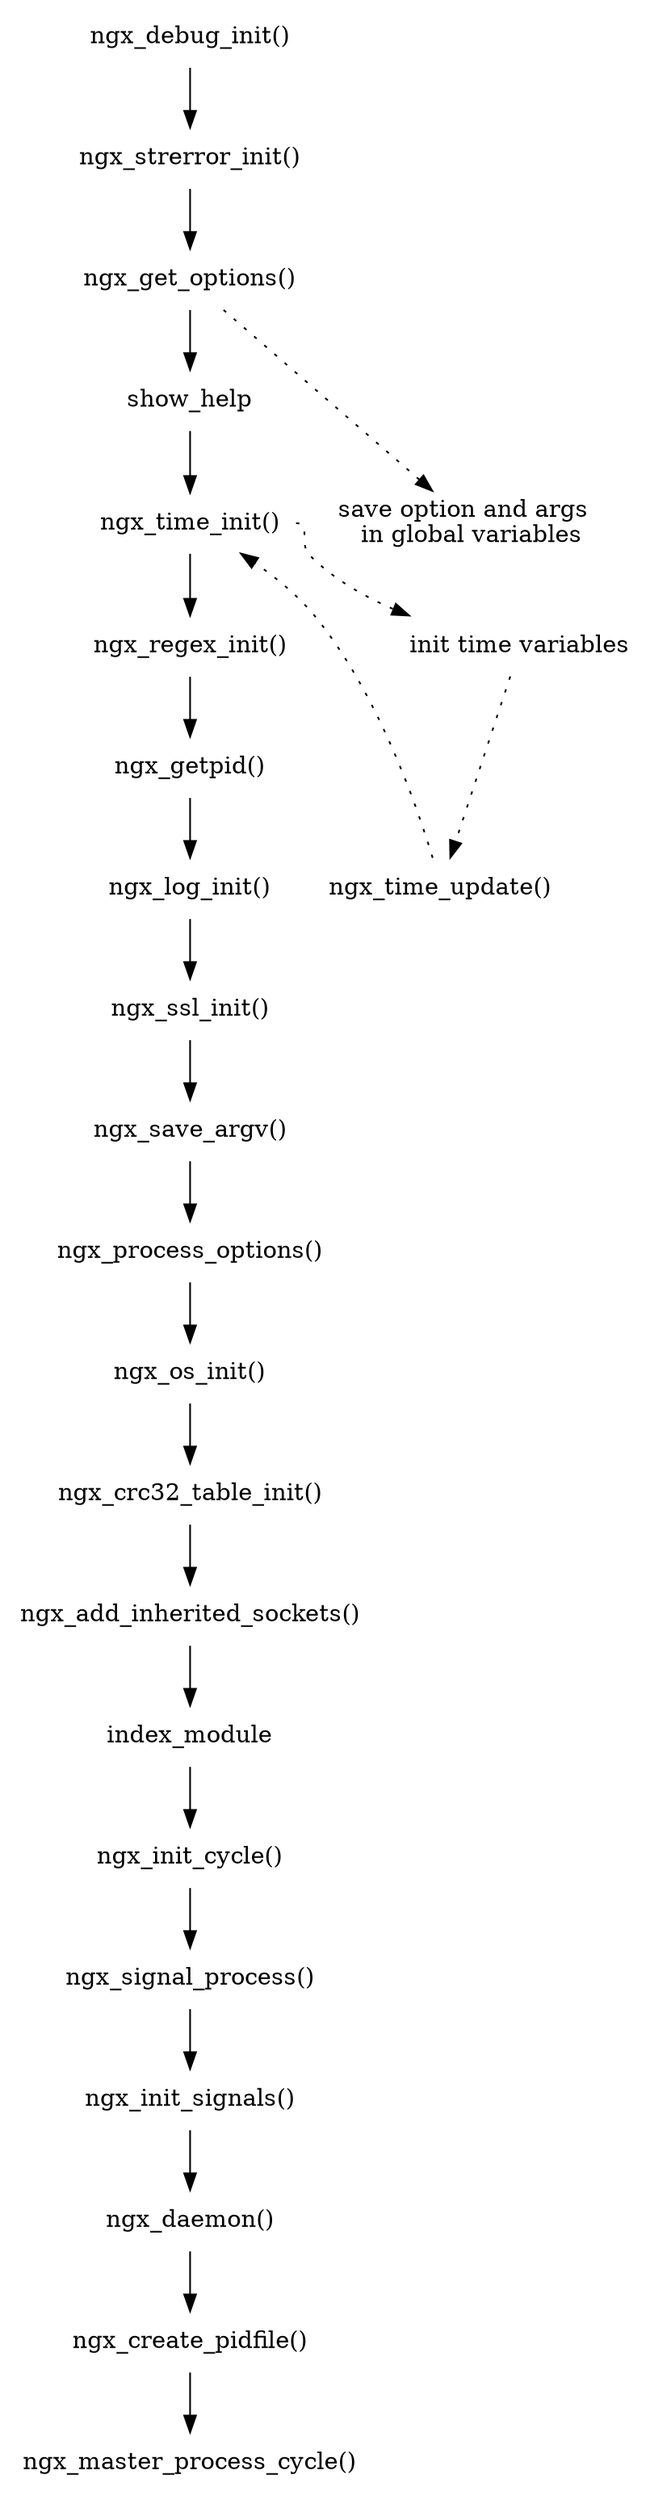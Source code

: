 digraph ngx_flowchart {

   node[shape=none];
   "ngx_debug_init()" 
   -> "ngx_strerror_init()" 
   -> "ngx_get_options()"
   -> "show_help"
   -> "ngx_time_init()" 
   -> "ngx_regex_init()"
   -> "ngx_getpid()"
   -> "ngx_log_init()" 
   -> "ngx_ssl_init()"
   -> "ngx_save_argv()"
   -> "ngx_process_options()" 
   -> "ngx_os_init()"
   -> "ngx_crc32_table_init()"
   -> "ngx_add_inherited_sockets()" 
   -> "index_module"
   -> "ngx_init_cycle()"
   -> "ngx_signal_process()" 
   -> "ngx_init_signals()"
   -> "ngx_daemon()"
   -> "ngx_create_pidfile()" 
   -> "ngx_master_process_cycle()" ;

   "ngx_get_options()" -> "save option and args \n in global variables" [weight=0, style=dotted];
   "ngx_time_init()":e -> "init time variables"  -> "ngx_time_update()" -> "ngx_time_init()":ns [weight=0, style=dotted];

}